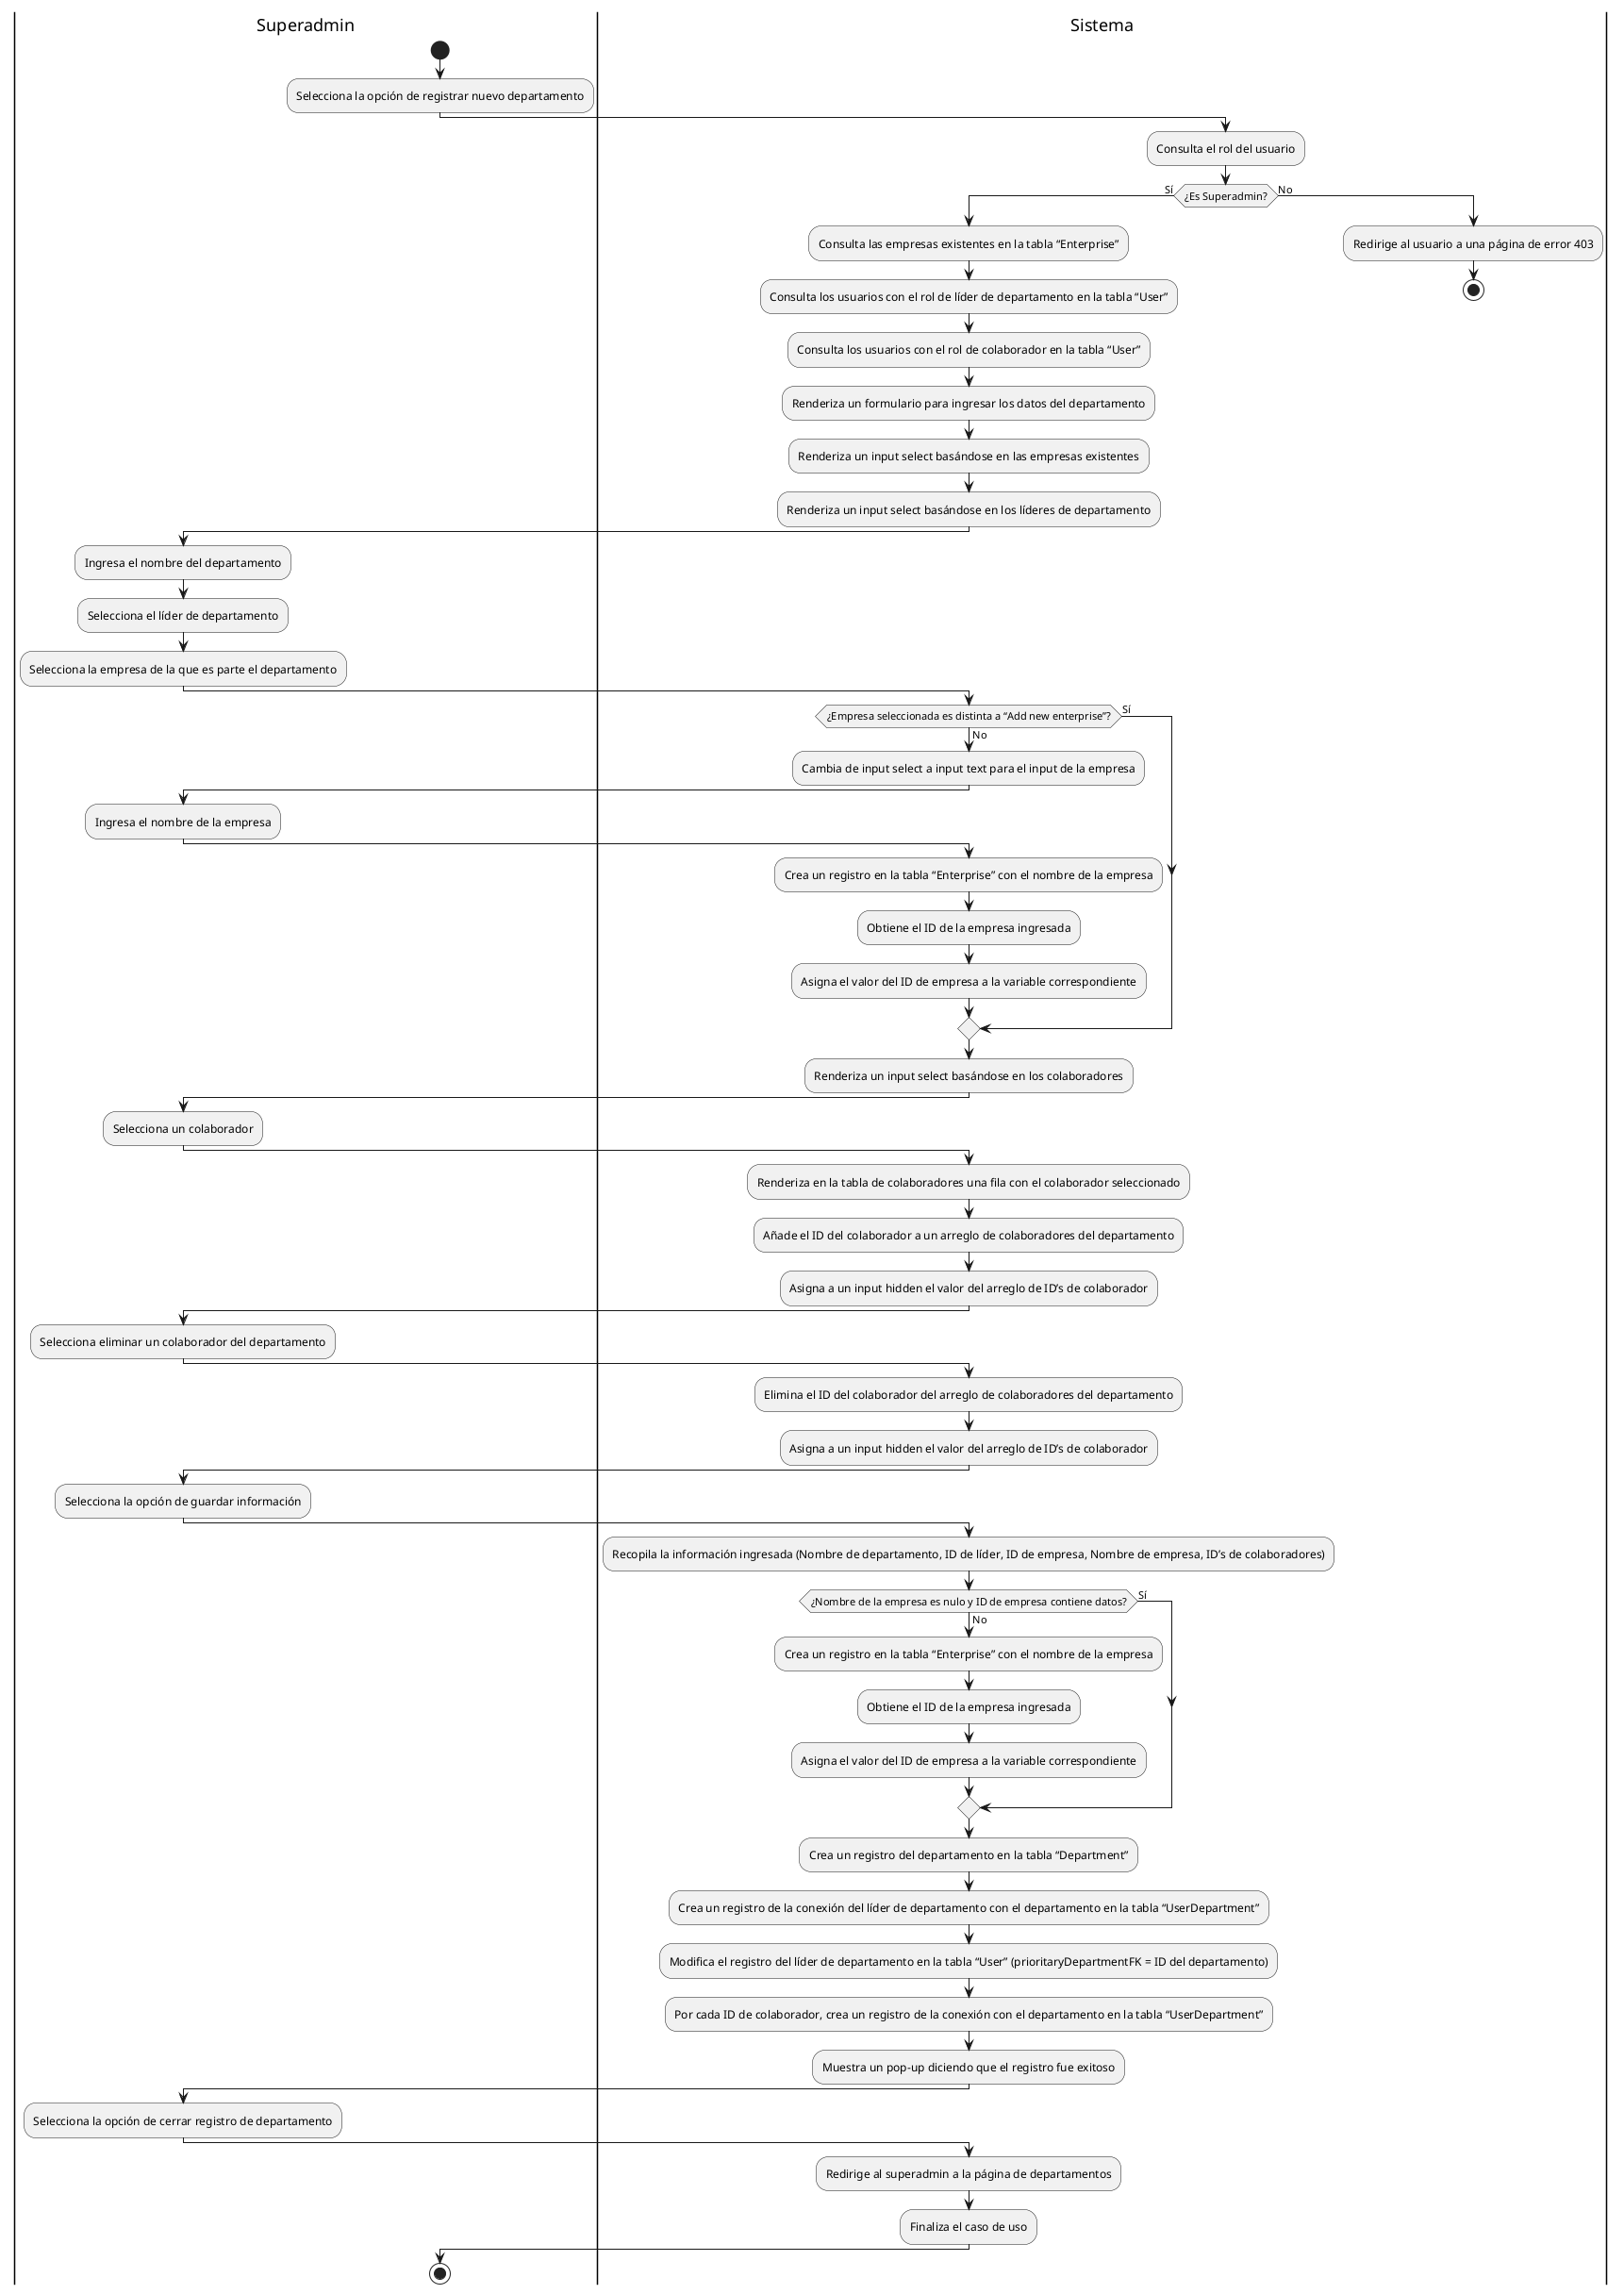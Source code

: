 @startuml
|Superadmin|
start
:Selecciona la opción de registrar nuevo departamento;

|Sistema|
:Consulta el rol del usuario;
if (¿Es Superadmin?) then (Sí)
    :Consulta las empresas existentes en la tabla “Enterprise”;
    :Consulta los usuarios con el rol de líder de departamento en la tabla “User”;
    :Consulta los usuarios con el rol de colaborador en la tabla “User”;
    :Renderiza un formulario para ingresar los datos del departamento;
    :Renderiza un input select basándose en las empresas existentes;
    :Renderiza un input select basándose en los líderes de departamento;

|Superadmin|
:Ingresa el nombre del departamento;
:Selecciona el líder de departamento;
:Selecciona la empresa de la que es parte el departamento;

|Sistema|
if (¿Empresa seleccionada es distinta a “Add new enterprise”?) then (No)
    :Cambia de input select a input text para el input de la empresa;
|Superadmin|
    :Ingresa el nombre de la empresa;
|Sistema|
    :Crea un registro en la tabla “Enterprise” con el nombre de la empresa;
    :Obtiene el ID de la empresa ingresada;
    :Asigna el valor del ID de empresa a la variable correspondiente;
    
else (Sí)
endif

|Sistema|
:Renderiza un input select basándose en los colaboradores;

|Superadmin|
:Selecciona un colaborador;

|Sistema|
:Renderiza en la tabla de colaboradores una fila con el colaborador seleccionado;
:Añade el ID del colaborador a un arreglo de colaboradores del departamento;
:Asigna a un input hidden el valor del arreglo de ID’s de colaborador;

|Superadmin|
:Selecciona eliminar un colaborador del departamento;

|Sistema|
:Elimina el ID del colaborador del arreglo de colaboradores del departamento;
:Asigna a un input hidden el valor del arreglo de ID’s de colaborador;

|Superadmin|
:Selecciona la opción de guardar información;

|Sistema|
:Recopila la información ingresada (Nombre de departamento, ID de líder, ID de empresa, Nombre de empresa, ID’s de colaboradores);
if (¿Nombre de la empresa es nulo y ID de empresa contiene datos?) then (Sí)
else (No)
    :Crea un registro en la tabla “Enterprise” con el nombre de la empresa;
    :Obtiene el ID de la empresa ingresada;
    :Asigna el valor del ID de empresa a la variable correspondiente;
endif
:Crea un registro del departamento en la tabla “Department”;
:Crea un registro de la conexión del líder de departamento con el departamento en la tabla “UserDepartment”;
:Modifica el registro del líder de departamento en la tabla “User” (prioritaryDepartmentFK = ID del departamento);
:Por cada ID de colaborador, crea un registro de la conexión con el departamento en la tabla “UserDepartment”;
:Muestra un pop-up diciendo que el registro fue exitoso;

|Superadmin|
:Selecciona la opción de cerrar registro de departamento;

|Sistema|
:Redirige al superadmin a la página de departamentos;
:Finaliza el caso de uso;
else (No)
    :Redirige al usuario a una página de error 403;
    stop
endif

|Superadmin|
stop
@enduml